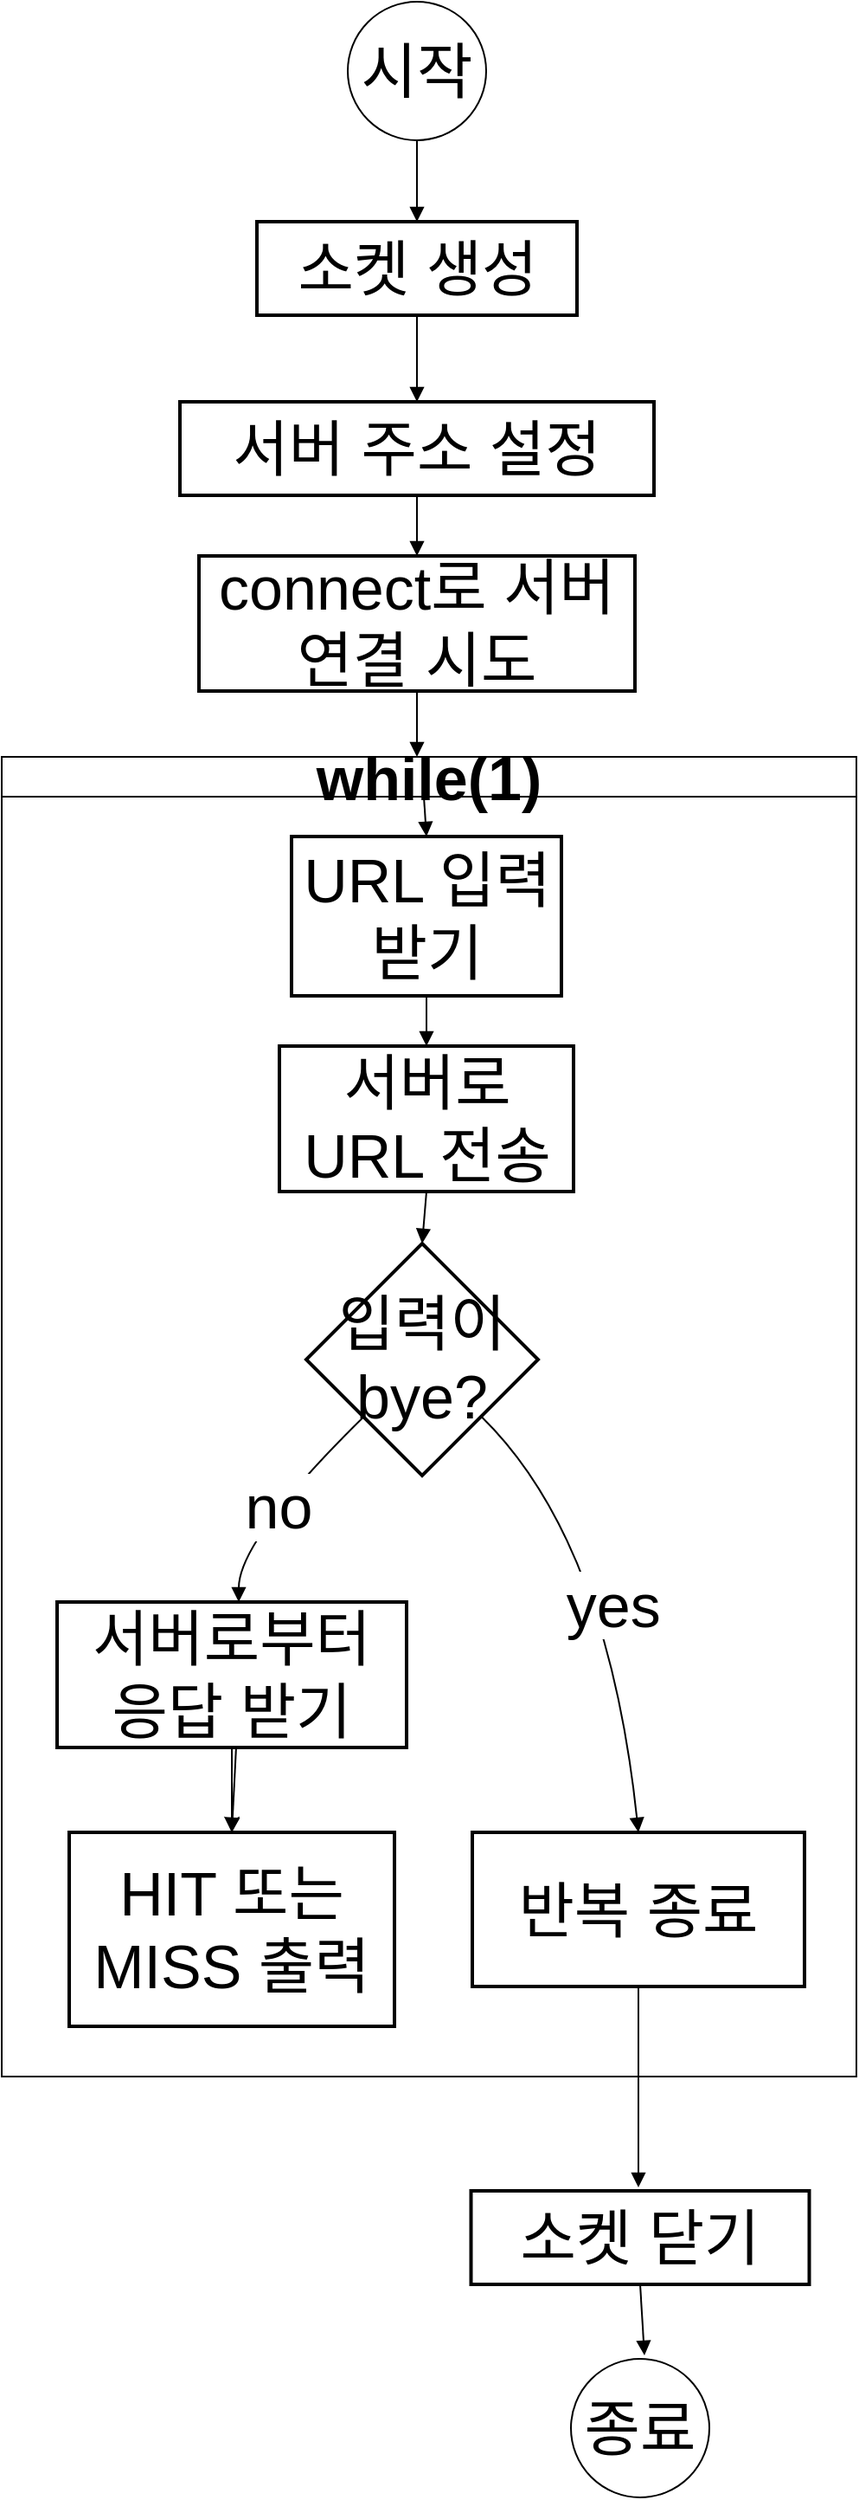 <mxfile version="26.2.14">
  <diagram name="페이지-1" id="e0qO_6yzU2z-qVPy5MMS">
    <mxGraphModel dx="3955" dy="1668" grid="0" gridSize="10" guides="1" tooltips="1" connect="1" arrows="1" fold="1" page="1" pageScale="1" pageWidth="827" pageHeight="1169" math="0" shadow="0">
      <root>
        <mxCell id="0" />
        <mxCell id="1" parent="0" />
        <mxCell id="_WF-KSc7WnLLSaeyke-u-2" value="소켓 생성" style="whiteSpace=wrap;strokeWidth=2;fontSize=35;" vertex="1" parent="1">
          <mxGeometry x="135.5" y="127" width="185" height="54" as="geometry" />
        </mxCell>
        <mxCell id="_WF-KSc7WnLLSaeyke-u-3" value="서버 주소 설정" style="whiteSpace=wrap;strokeWidth=2;fontSize=35;" vertex="1" parent="1">
          <mxGeometry x="91" y="231" width="274" height="54" as="geometry" />
        </mxCell>
        <mxCell id="_WF-KSc7WnLLSaeyke-u-4" value="connect로 서버 연결 시도" style="whiteSpace=wrap;strokeWidth=2;fontSize=35;" vertex="1" parent="1">
          <mxGeometry x="102" y="320" width="252" height="78" as="geometry" />
        </mxCell>
        <mxCell id="_WF-KSc7WnLLSaeyke-u-12" value="소켓 닫기" style="whiteSpace=wrap;strokeWidth=2;fontSize=35;" vertex="1" parent="1">
          <mxGeometry x="259.25" y="1264" width="195.5" height="54" as="geometry" />
        </mxCell>
        <mxCell id="_WF-KSc7WnLLSaeyke-u-14" value="" style="curved=1;startArrow=none;endArrow=block;exitX=0.5;exitY=1;entryX=0.5;entryY=0;rounded=0;fontSize=35;" edge="1" parent="1" target="_WF-KSc7WnLLSaeyke-u-2">
          <mxGeometry relative="1" as="geometry">
            <Array as="points" />
            <mxPoint x="228" y="74" as="sourcePoint" />
          </mxGeometry>
        </mxCell>
        <mxCell id="_WF-KSc7WnLLSaeyke-u-15" value="" style="curved=1;startArrow=none;endArrow=block;exitX=0.5;exitY=1;entryX=0.5;entryY=0;rounded=0;fontSize=35;" edge="1" parent="1" source="_WF-KSc7WnLLSaeyke-u-2" target="_WF-KSc7WnLLSaeyke-u-3">
          <mxGeometry relative="1" as="geometry">
            <Array as="points" />
          </mxGeometry>
        </mxCell>
        <mxCell id="_WF-KSc7WnLLSaeyke-u-16" value="" style="curved=1;startArrow=none;endArrow=block;exitX=0.5;exitY=1;entryX=0.5;entryY=0;rounded=0;fontSize=35;" edge="1" parent="1" source="_WF-KSc7WnLLSaeyke-u-3" target="_WF-KSc7WnLLSaeyke-u-4">
          <mxGeometry relative="1" as="geometry">
            <Array as="points" />
          </mxGeometry>
        </mxCell>
        <mxCell id="_WF-KSc7WnLLSaeyke-u-17" value="" style="curved=1;startArrow=none;endArrow=block;exitX=0.5;exitY=1;entryX=0.5;entryY=0;rounded=0;fontSize=35;" edge="1" parent="1" source="_WF-KSc7WnLLSaeyke-u-4">
          <mxGeometry relative="1" as="geometry">
            <Array as="points" />
            <mxPoint x="228" y="436" as="targetPoint" />
          </mxGeometry>
        </mxCell>
        <mxCell id="_WF-KSc7WnLLSaeyke-u-25" value="" style="curved=1;startArrow=none;endArrow=block;exitX=0.5;exitY=1;entryX=0.5;entryY=0;rounded=0;fontSize=35;" edge="1" parent="1" source="_WF-KSc7WnLLSaeyke-u-12">
          <mxGeometry relative="1" as="geometry">
            <Array as="points" />
            <mxPoint x="359.5" y="1359" as="targetPoint" />
          </mxGeometry>
        </mxCell>
        <mxCell id="_WF-KSc7WnLLSaeyke-u-27" value="while(1)" style="swimlane;whiteSpace=wrap;html=1;fontSize=35;" vertex="1" parent="1">
          <mxGeometry x="-12" y="436" width="494" height="762" as="geometry" />
        </mxCell>
        <mxCell id="_WF-KSc7WnLLSaeyke-u-6" value="URL 입력 받기" style="whiteSpace=wrap;strokeWidth=2;fontSize=35;" vertex="1" parent="_WF-KSc7WnLLSaeyke-u-27">
          <mxGeometry x="167.5" y="46" width="156" height="92" as="geometry" />
        </mxCell>
        <mxCell id="_WF-KSc7WnLLSaeyke-u-7" value="서버로 URL 전송" style="whiteSpace=wrap;strokeWidth=2;fontSize=35;" vertex="1" parent="_WF-KSc7WnLLSaeyke-u-27">
          <mxGeometry x="160.5" y="167" width="170" height="84" as="geometry" />
        </mxCell>
        <mxCell id="_WF-KSc7WnLLSaeyke-u-8" value="입력이 bye?" style="rhombus;strokeWidth=2;whiteSpace=wrap;fontSize=35;" vertex="1" parent="_WF-KSc7WnLLSaeyke-u-27">
          <mxGeometry x="176" y="281" width="134" height="134" as="geometry" />
        </mxCell>
        <mxCell id="_WF-KSc7WnLLSaeyke-u-18" value="" style="curved=1;startArrow=none;endArrow=block;exitX=0.5;exitY=1;entryX=0.5;entryY=-0.01;rounded=0;fontSize=35;" edge="1" parent="_WF-KSc7WnLLSaeyke-u-27" target="_WF-KSc7WnLLSaeyke-u-6">
          <mxGeometry relative="1" as="geometry">
            <Array as="points" />
            <mxPoint x="244" y="23" as="sourcePoint" />
          </mxGeometry>
        </mxCell>
        <mxCell id="_WF-KSc7WnLLSaeyke-u-19" value="" style="curved=1;startArrow=none;endArrow=block;exitX=0.5;exitY=0.99;entryX=0.5;entryY=-0.01;rounded=0;fontSize=35;" edge="1" parent="_WF-KSc7WnLLSaeyke-u-27" source="_WF-KSc7WnLLSaeyke-u-6" target="_WF-KSc7WnLLSaeyke-u-7">
          <mxGeometry relative="1" as="geometry">
            <Array as="points" />
          </mxGeometry>
        </mxCell>
        <mxCell id="_WF-KSc7WnLLSaeyke-u-20" value="" style="curved=1;startArrow=none;endArrow=block;exitX=0.5;exitY=0.99;entryX=0.5;entryY=0;rounded=0;fontSize=35;" edge="1" parent="_WF-KSc7WnLLSaeyke-u-27" source="_WF-KSc7WnLLSaeyke-u-7" target="_WF-KSc7WnLLSaeyke-u-8">
          <mxGeometry relative="1" as="geometry">
            <Array as="points" />
          </mxGeometry>
        </mxCell>
        <mxCell id="_WF-KSc7WnLLSaeyke-u-21" value="yes" style="curved=1;startArrow=none;endArrow=block;exitX=1.01;exitY=0.99;entryX=0.5;entryY=0;rounded=0;fontSize=35;" edge="1" parent="_WF-KSc7WnLLSaeyke-u-27" source="_WF-KSc7WnLLSaeyke-u-8" target="_WF-KSc7WnLLSaeyke-u-9">
          <mxGeometry relative="1" as="geometry">
            <Array as="points">
              <mxPoint x="350" y="452" />
            </Array>
          </mxGeometry>
        </mxCell>
        <mxCell id="_WF-KSc7WnLLSaeyke-u-22" value="no" style="curved=1;startArrow=none;endArrow=block;exitX=0;exitY=0.99;entryX=0.5;entryY=0;rounded=0;fontSize=35;" edge="1" parent="_WF-KSc7WnLLSaeyke-u-27" source="_WF-KSc7WnLLSaeyke-u-8">
          <mxGeometry relative="1" as="geometry">
            <Array as="points">
              <mxPoint x="137" y="452" />
            </Array>
            <mxPoint x="137" y="488" as="targetPoint" />
          </mxGeometry>
        </mxCell>
        <mxCell id="_WF-KSc7WnLLSaeyke-u-23" value="" style="curved=1;startArrow=none;endArrow=block;exitX=0.5;exitY=1;entryX=0.5;entryY=0;rounded=0;fontSize=35;entryDx=0;entryDy=0;" edge="1" parent="_WF-KSc7WnLLSaeyke-u-27" target="_WF-KSc7WnLLSaeyke-u-11">
          <mxGeometry relative="1" as="geometry">
            <Array as="points" />
            <mxPoint x="137" y="542" as="sourcePoint" />
            <mxPoint x="137" y="592" as="targetPoint" />
          </mxGeometry>
        </mxCell>
        <mxCell id="_WF-KSc7WnLLSaeyke-u-24" value="" style="curved=1;startArrow=none;endArrow=block;exitX=0.5;exitY=1;rounded=0;fontSize=35;" edge="1" parent="_WF-KSc7WnLLSaeyke-u-27" source="_WF-KSc7WnLLSaeyke-u-9">
          <mxGeometry relative="1" as="geometry">
            <Array as="points" />
            <mxPoint x="368" y="826" as="targetPoint" />
          </mxGeometry>
        </mxCell>
        <mxCell id="_WF-KSc7WnLLSaeyke-u-9" value="반복 종료" style="whiteSpace=wrap;strokeWidth=2;fontSize=35;" vertex="1" parent="_WF-KSc7WnLLSaeyke-u-27">
          <mxGeometry x="272" y="621" width="192" height="89" as="geometry" />
        </mxCell>
        <mxCell id="_WF-KSc7WnLLSaeyke-u-32" value="" style="edgeStyle=orthogonalEdgeStyle;rounded=0;orthogonalLoop=1;jettySize=auto;html=1;" edge="1" parent="_WF-KSc7WnLLSaeyke-u-27" source="_WF-KSc7WnLLSaeyke-u-10" target="_WF-KSc7WnLLSaeyke-u-11">
          <mxGeometry relative="1" as="geometry" />
        </mxCell>
        <mxCell id="_WF-KSc7WnLLSaeyke-u-10" value="서버로부터 응답 받기" style="whiteSpace=wrap;strokeWidth=2;fontSize=35;" vertex="1" parent="_WF-KSc7WnLLSaeyke-u-27">
          <mxGeometry x="32" y="488" width="202" height="84" as="geometry" />
        </mxCell>
        <mxCell id="_WF-KSc7WnLLSaeyke-u-11" value="HIT 또는 MISS 출력" style="whiteSpace=wrap;strokeWidth=2;fontSize=35;" vertex="1" parent="_WF-KSc7WnLLSaeyke-u-27">
          <mxGeometry x="39" y="621" width="188" height="112" as="geometry" />
        </mxCell>
        <mxCell id="_WF-KSc7WnLLSaeyke-u-30" value="종료" style="ellipse;whiteSpace=wrap;html=1;aspect=fixed;fontSize=35;" vertex="1" parent="1">
          <mxGeometry x="317" y="1361" width="80" height="80" as="geometry" />
        </mxCell>
        <mxCell id="_WF-KSc7WnLLSaeyke-u-31" value="시작" style="ellipse;whiteSpace=wrap;html=1;aspect=fixed;fontSize=35;" vertex="1" parent="1">
          <mxGeometry x="188" width="80" height="80" as="geometry" />
        </mxCell>
      </root>
    </mxGraphModel>
  </diagram>
</mxfile>
